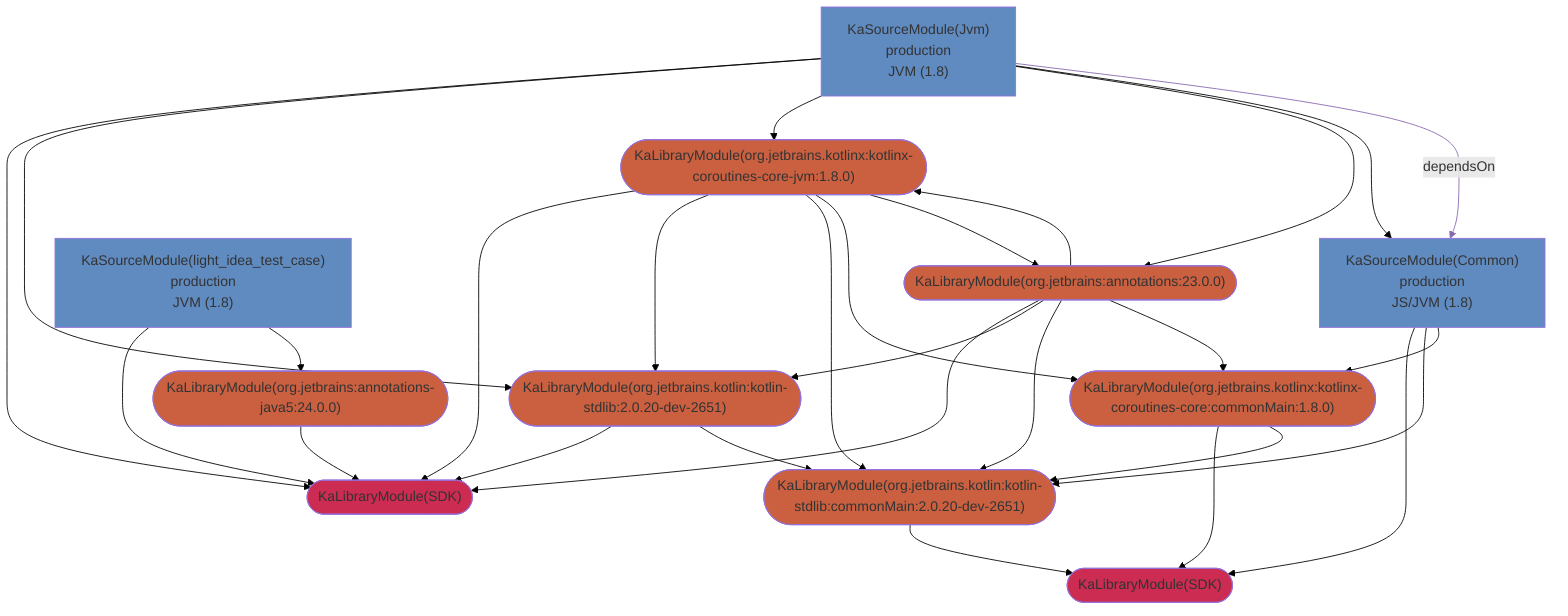 graph TD
  KaLibraryModule_0(["KaLibraryModule(SDK)"])
  KaLibraryModule_1(["KaLibraryModule(SDK)"])
  KaLibraryModule_2(["KaLibraryModule(org.jetbrains.kotlin:kotlin-stdlib:2.0.20-dev-2651)"])
  KaLibraryModule_3(["KaLibraryModule(org.jetbrains.kotlin:kotlin-stdlib:commonMain:2.0.20-dev-2651)"])
  KaLibraryModule_4(["KaLibraryModule(org.jetbrains.kotlinx:kotlinx-coroutines-core-jvm:1.8.0)"])
  KaLibraryModule_5(["KaLibraryModule(org.jetbrains.kotlinx:kotlinx-coroutines-core:commonMain:1.8.0)"])
  KaLibraryModule_6(["KaLibraryModule(org.jetbrains:annotations-java5:24.0.0)"])
  KaLibraryModule_7(["KaLibraryModule(org.jetbrains:annotations:23.0.0)"])
  KaSourceModule_8["KaSourceModule(Common)<br />production<br />JS/JVM (1.8)"]
  KaSourceModule_9["KaSourceModule(Jvm)<br />production<br />JVM (1.8)"]
  KaSourceModule_10["KaSourceModule(light_idea_test_case)<br />production<br />JVM (1.8)"]
  style KaLibraryModule_0 fill:#CC2B52
  style KaLibraryModule_1 fill:#CC2B52
  style KaLibraryModule_2 fill:#CB6040
  style KaLibraryModule_3 fill:#CB6040
  style KaLibraryModule_4 fill:#CB6040
  style KaLibraryModule_5 fill:#CB6040
  style KaLibraryModule_6 fill:#CB6040
  style KaLibraryModule_7 fill:#CB6040
  style KaSourceModule_8 fill:#608BC1
  style KaSourceModule_9 fill:#608BC1
  style KaSourceModule_10 fill:#608BC1
  KaLibraryModule_2 --> KaLibraryModule_1
  KaLibraryModule_2 --> KaLibraryModule_3
  KaLibraryModule_3 --> KaLibraryModule_0
  KaLibraryModule_4 --> KaLibraryModule_1
  KaLibraryModule_4 --> KaLibraryModule_2
  KaLibraryModule_4 --> KaLibraryModule_3
  KaLibraryModule_4 --> KaLibraryModule_5
  KaLibraryModule_4 --> KaLibraryModule_7
  KaLibraryModule_5 --> KaLibraryModule_0
  KaLibraryModule_5 --> KaLibraryModule_3
  KaLibraryModule_6 --> KaLibraryModule_1
  KaLibraryModule_7 --> KaLibraryModule_1
  KaLibraryModule_7 --> KaLibraryModule_2
  KaLibraryModule_7 --> KaLibraryModule_3
  KaLibraryModule_7 --> KaLibraryModule_4
  KaLibraryModule_7 --> KaLibraryModule_5
  KaSourceModule_10 --> KaLibraryModule_1
  KaSourceModule_10 --> KaLibraryModule_6
  KaSourceModule_8 --> KaLibraryModule_0
  KaSourceModule_8 --> KaLibraryModule_3
  KaSourceModule_8 --> KaLibraryModule_5
  KaSourceModule_9 --> KaLibraryModule_1
  KaSourceModule_9 --> KaLibraryModule_2
  KaSourceModule_9 --> KaLibraryModule_4
  KaSourceModule_9 --> KaLibraryModule_7
  KaSourceModule_9 --> KaSourceModule_8
  KaSourceModule_9 --dependsOn--> KaSourceModule_8
  linkStyle 0 stroke:black
  linkStyle 1 stroke:black
  linkStyle 2 stroke:black
  linkStyle 3 stroke:black
  linkStyle 4 stroke:black
  linkStyle 5 stroke:black
  linkStyle 6 stroke:black
  linkStyle 7 stroke:black
  linkStyle 8 stroke:black
  linkStyle 9 stroke:black
  linkStyle 10 stroke:black
  linkStyle 11 stroke:black
  linkStyle 12 stroke:black
  linkStyle 13 stroke:black
  linkStyle 14 stroke:black
  linkStyle 15 stroke:black
  linkStyle 16 stroke:black
  linkStyle 17 stroke:black
  linkStyle 18 stroke:black
  linkStyle 19 stroke:black
  linkStyle 20 stroke:black
  linkStyle 21 stroke:black
  linkStyle 22 stroke:black
  linkStyle 23 stroke:black
  linkStyle 24 stroke:black
  linkStyle 25 stroke:black
  linkStyle 26 stroke:#8967B3